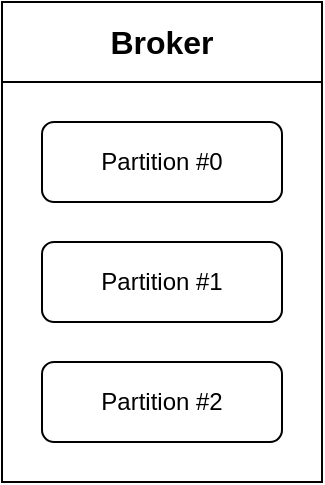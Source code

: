 <mxfile version="14.6.6" type="device"><diagram id="IkuvyfxRU4NKQWsmNPjz" name="Page-1"><mxGraphModel dx="1422" dy="737" grid="1" gridSize="10" guides="1" tooltips="1" connect="1" arrows="1" fold="1" page="1" pageScale="1" pageWidth="827" pageHeight="1169" math="0" shadow="0"><root><mxCell id="0"/><mxCell id="1" parent="0"/><mxCell id="_J34cDDJ5FSXzHEhqZd4-1" value="" style="rounded=0;whiteSpace=wrap;html=1;" vertex="1" parent="1"><mxGeometry x="320" y="200" width="160" height="200" as="geometry"/></mxCell><mxCell id="_J34cDDJ5FSXzHEhqZd4-2" value="&lt;font style=&quot;font-size: 16px&quot;&gt;&lt;b&gt;Broker&lt;/b&gt;&lt;/font&gt;" style="rounded=0;whiteSpace=wrap;html=1;" vertex="1" parent="1"><mxGeometry x="320" y="160" width="160" height="40" as="geometry"/></mxCell><mxCell id="_J34cDDJ5FSXzHEhqZd4-3" value="Partition #0" style="rounded=1;whiteSpace=wrap;html=1;" vertex="1" parent="1"><mxGeometry x="340" y="220" width="120" height="40" as="geometry"/></mxCell><mxCell id="_J34cDDJ5FSXzHEhqZd4-4" value="Partition #1" style="rounded=1;whiteSpace=wrap;html=1;" vertex="1" parent="1"><mxGeometry x="340" y="280" width="120" height="40" as="geometry"/></mxCell><mxCell id="_J34cDDJ5FSXzHEhqZd4-5" value="Partition #2" style="rounded=1;whiteSpace=wrap;html=1;" vertex="1" parent="1"><mxGeometry x="340" y="340" width="120" height="40" as="geometry"/></mxCell></root></mxGraphModel></diagram></mxfile>